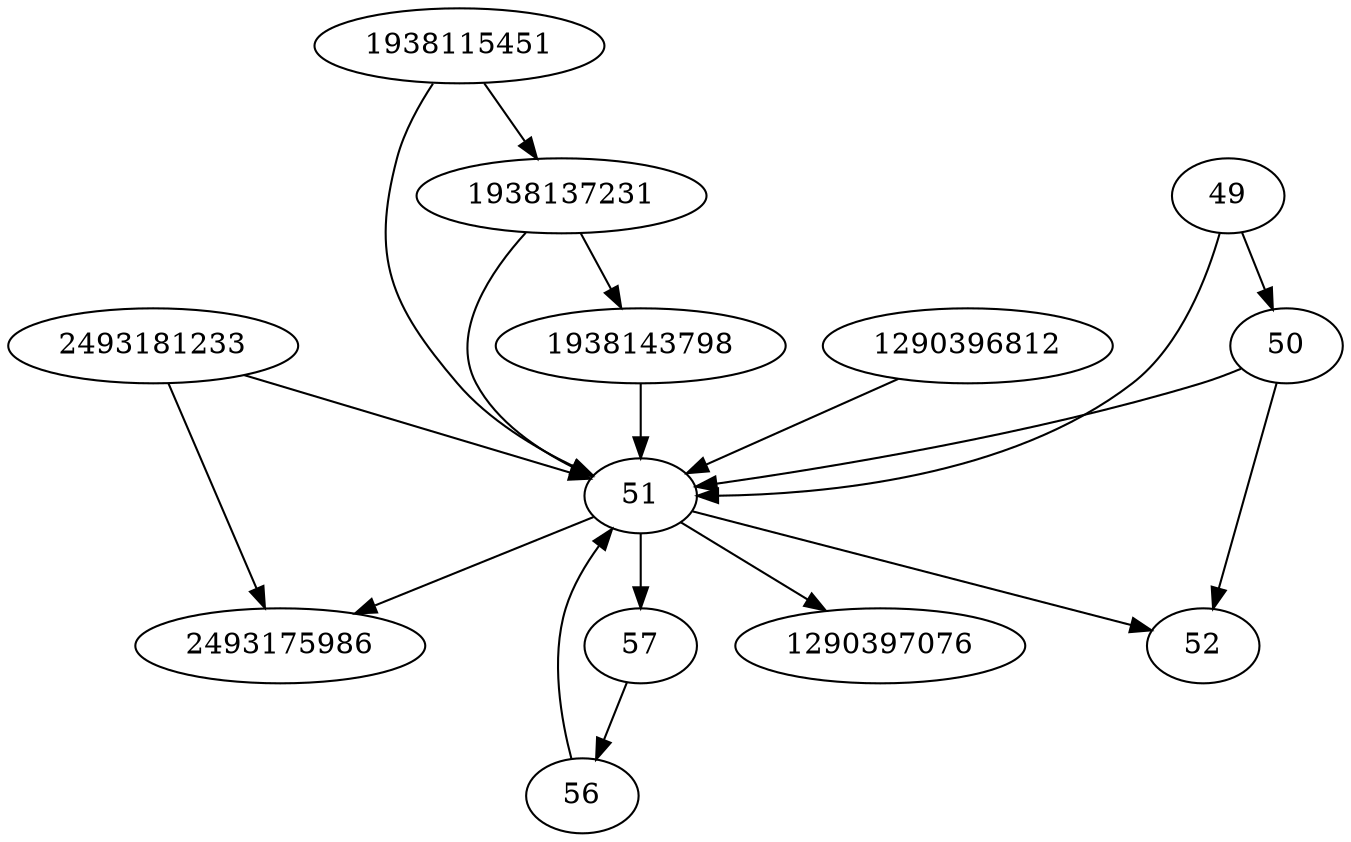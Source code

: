 strict digraph  {
1290396812;
1938137231;
2493181233;
50;
49;
2493175986;
1290397076;
1938143798;
52;
56;
57;
51;
1938115451;
1290396812 -> 51;
1938137231 -> 51;
1938137231 -> 1938143798;
2493181233 -> 2493175986;
2493181233 -> 51;
50 -> 52;
50 -> 51;
49 -> 50;
49 -> 51;
1938143798 -> 51;
56 -> 51;
57 -> 56;
51 -> 2493175986;
51 -> 1290397076;
51 -> 57;
51 -> 52;
1938115451 -> 51;
1938115451 -> 1938137231;
}
